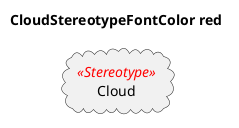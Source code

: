 @startuml
'!include ../../../plantuml-styles/plantuml-ae-skinparam-ex.iuml

skinparam CloudStereotypeFontColor red

title CloudStereotypeFontColor red

cloud Cloud <<Stereotype>>
@enduml
